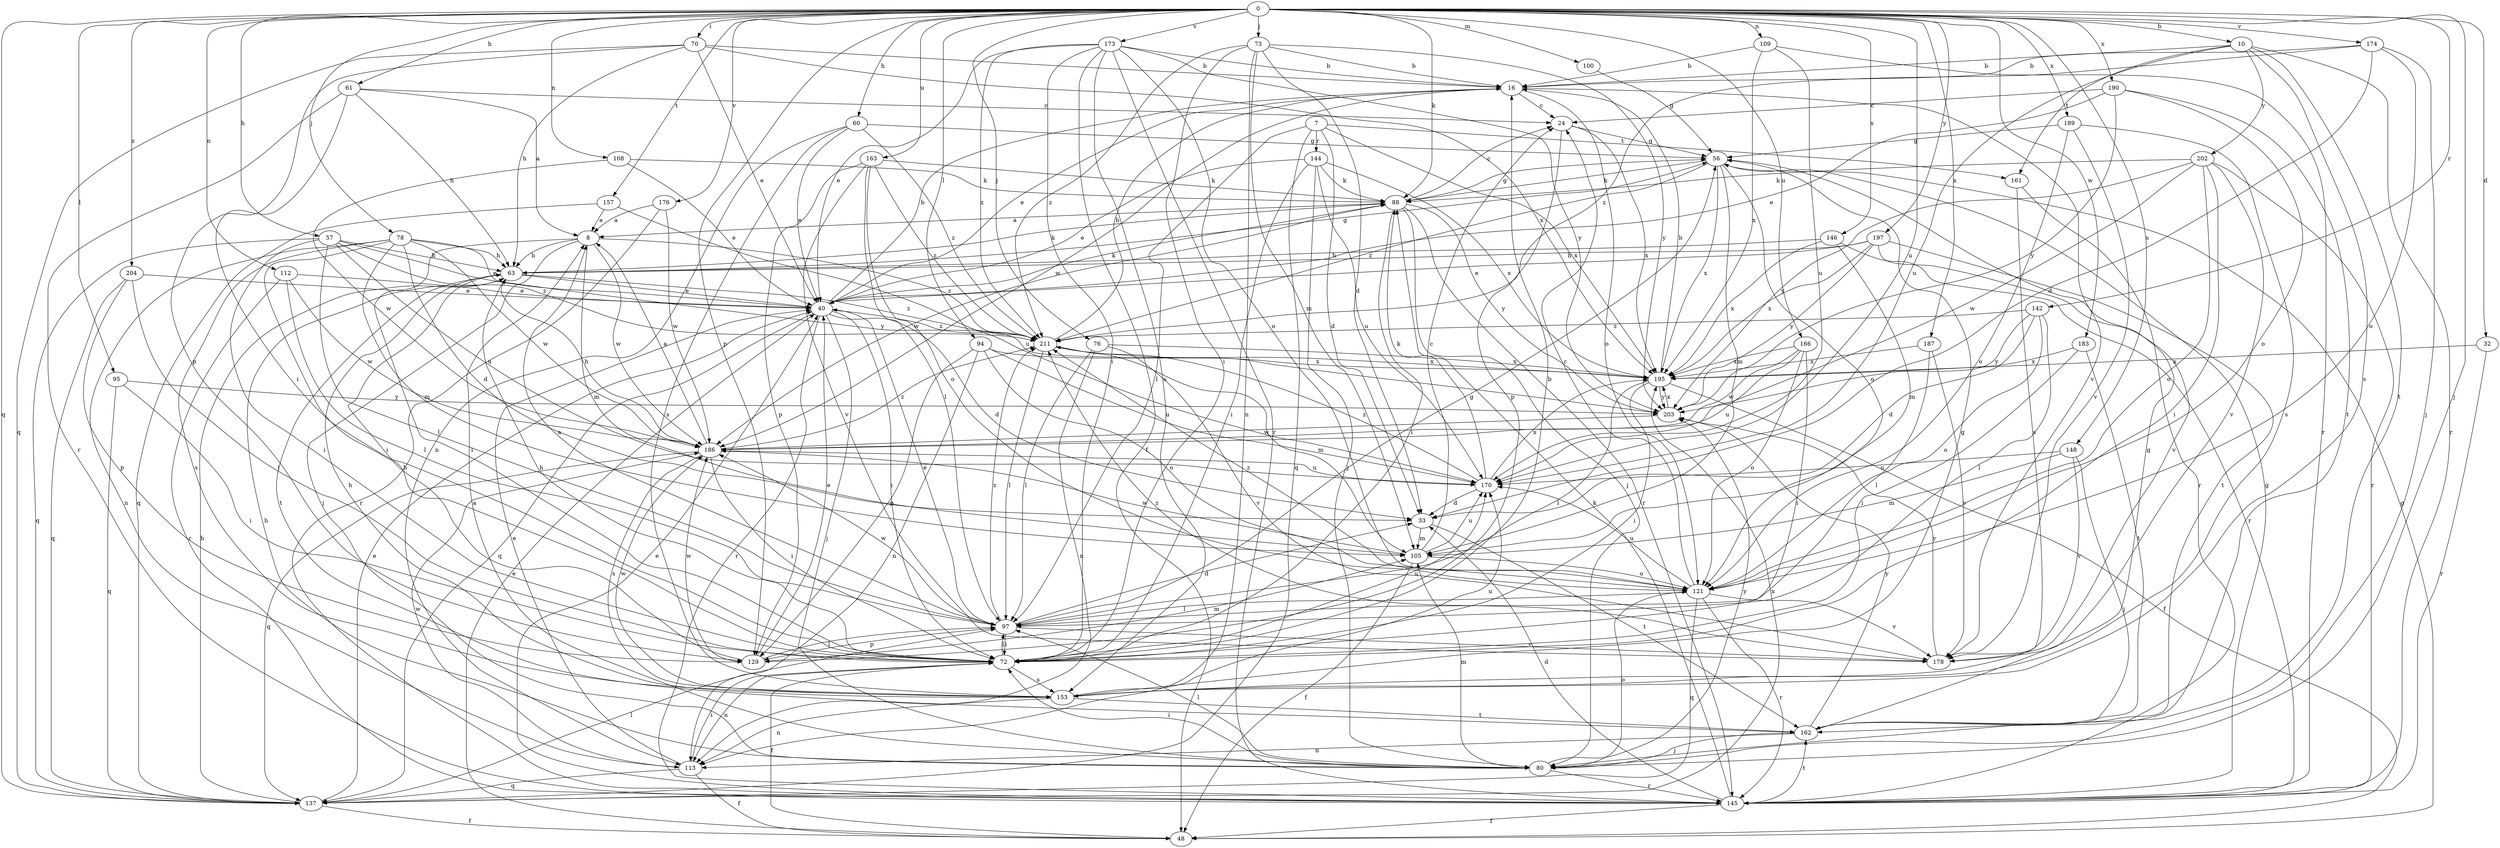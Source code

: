 strict digraph  {
0;
7;
8;
10;
16;
24;
32;
33;
40;
48;
56;
57;
60;
61;
63;
70;
72;
73;
76;
78;
80;
88;
94;
95;
97;
100;
105;
108;
109;
112;
113;
121;
129;
137;
142;
144;
145;
146;
148;
153;
157;
161;
162;
163;
166;
170;
173;
174;
176;
178;
183;
186;
187;
189;
190;
195;
197;
202;
203;
204;
211;
0 -> 10  [label=b];
0 -> 32  [label=d];
0 -> 57  [label=h];
0 -> 60  [label=h];
0 -> 61  [label=h];
0 -> 70  [label=i];
0 -> 73  [label=j];
0 -> 76  [label=j];
0 -> 78  [label=j];
0 -> 80  [label=j];
0 -> 88  [label=k];
0 -> 94  [label=l];
0 -> 95  [label=l];
0 -> 100  [label=m];
0 -> 108  [label=n];
0 -> 109  [label=n];
0 -> 112  [label=n];
0 -> 129  [label=p];
0 -> 137  [label=q];
0 -> 142  [label=r];
0 -> 146  [label=s];
0 -> 148  [label=s];
0 -> 157  [label=t];
0 -> 163  [label=u];
0 -> 166  [label=u];
0 -> 170  [label=u];
0 -> 173  [label=v];
0 -> 174  [label=v];
0 -> 176  [label=v];
0 -> 183  [label=w];
0 -> 187  [label=x];
0 -> 189  [label=x];
0 -> 190  [label=x];
0 -> 197  [label=y];
0 -> 204  [label=z];
7 -> 33  [label=d];
7 -> 97  [label=l];
7 -> 137  [label=q];
7 -> 144  [label=r];
7 -> 161  [label=t];
7 -> 195  [label=x];
8 -> 63  [label=h];
8 -> 72  [label=i];
8 -> 80  [label=j];
8 -> 105  [label=m];
8 -> 186  [label=w];
8 -> 211  [label=z];
10 -> 16  [label=b];
10 -> 145  [label=r];
10 -> 153  [label=s];
10 -> 161  [label=t];
10 -> 162  [label=t];
10 -> 170  [label=u];
10 -> 202  [label=y];
16 -> 24  [label=c];
16 -> 40  [label=e];
16 -> 121  [label=o];
16 -> 178  [label=v];
16 -> 186  [label=w];
24 -> 56  [label=g];
24 -> 129  [label=p];
24 -> 195  [label=x];
32 -> 145  [label=r];
32 -> 195  [label=x];
33 -> 105  [label=m];
33 -> 162  [label=t];
40 -> 16  [label=b];
40 -> 33  [label=d];
40 -> 72  [label=i];
40 -> 80  [label=j];
40 -> 88  [label=k];
40 -> 137  [label=q];
40 -> 145  [label=r];
40 -> 211  [label=z];
48 -> 40  [label=e];
48 -> 56  [label=g];
56 -> 88  [label=k];
56 -> 105  [label=m];
56 -> 121  [label=o];
56 -> 195  [label=x];
56 -> 211  [label=z];
57 -> 40  [label=e];
57 -> 63  [label=h];
57 -> 72  [label=i];
57 -> 97  [label=l];
57 -> 137  [label=q];
57 -> 170  [label=u];
57 -> 211  [label=z];
60 -> 40  [label=e];
60 -> 56  [label=g];
60 -> 113  [label=n];
60 -> 153  [label=s];
60 -> 211  [label=z];
61 -> 8  [label=a];
61 -> 24  [label=c];
61 -> 63  [label=h];
61 -> 72  [label=i];
61 -> 145  [label=r];
63 -> 40  [label=e];
63 -> 56  [label=g];
63 -> 88  [label=k];
63 -> 162  [label=t];
63 -> 211  [label=z];
70 -> 16  [label=b];
70 -> 40  [label=e];
70 -> 63  [label=h];
70 -> 129  [label=p];
70 -> 137  [label=q];
70 -> 195  [label=x];
72 -> 16  [label=b];
72 -> 48  [label=f];
72 -> 63  [label=h];
72 -> 97  [label=l];
72 -> 113  [label=n];
72 -> 153  [label=s];
72 -> 170  [label=u];
73 -> 16  [label=b];
73 -> 33  [label=d];
73 -> 72  [label=i];
73 -> 105  [label=m];
73 -> 113  [label=n];
73 -> 203  [label=y];
73 -> 211  [label=z];
76 -> 97  [label=l];
76 -> 113  [label=n];
76 -> 178  [label=v];
76 -> 195  [label=x];
78 -> 33  [label=d];
78 -> 63  [label=h];
78 -> 72  [label=i];
78 -> 105  [label=m];
78 -> 113  [label=n];
78 -> 153  [label=s];
78 -> 186  [label=w];
78 -> 203  [label=y];
80 -> 8  [label=a];
80 -> 63  [label=h];
80 -> 72  [label=i];
80 -> 97  [label=l];
80 -> 105  [label=m];
80 -> 121  [label=o];
80 -> 145  [label=r];
80 -> 203  [label=y];
88 -> 8  [label=a];
88 -> 24  [label=c];
88 -> 56  [label=g];
88 -> 72  [label=i];
88 -> 80  [label=j];
88 -> 145  [label=r];
88 -> 186  [label=w];
88 -> 203  [label=y];
94 -> 113  [label=n];
94 -> 121  [label=o];
94 -> 129  [label=p];
94 -> 170  [label=u];
94 -> 195  [label=x];
95 -> 72  [label=i];
95 -> 137  [label=q];
95 -> 203  [label=y];
97 -> 8  [label=a];
97 -> 33  [label=d];
97 -> 40  [label=e];
97 -> 56  [label=g];
97 -> 72  [label=i];
97 -> 129  [label=p];
97 -> 178  [label=v];
97 -> 186  [label=w];
97 -> 211  [label=z];
100 -> 56  [label=g];
105 -> 24  [label=c];
105 -> 48  [label=f];
105 -> 121  [label=o];
105 -> 170  [label=u];
105 -> 186  [label=w];
108 -> 40  [label=e];
108 -> 88  [label=k];
108 -> 186  [label=w];
109 -> 16  [label=b];
109 -> 145  [label=r];
109 -> 170  [label=u];
109 -> 195  [label=x];
112 -> 40  [label=e];
112 -> 97  [label=l];
112 -> 145  [label=r];
112 -> 186  [label=w];
113 -> 40  [label=e];
113 -> 48  [label=f];
113 -> 72  [label=i];
113 -> 137  [label=q];
113 -> 186  [label=w];
121 -> 24  [label=c];
121 -> 97  [label=l];
121 -> 137  [label=q];
121 -> 145  [label=r];
121 -> 170  [label=u];
121 -> 178  [label=v];
121 -> 211  [label=z];
129 -> 40  [label=e];
129 -> 63  [label=h];
129 -> 97  [label=l];
129 -> 105  [label=m];
129 -> 186  [label=w];
137 -> 40  [label=e];
137 -> 48  [label=f];
137 -> 63  [label=h];
137 -> 97  [label=l];
137 -> 195  [label=x];
142 -> 33  [label=d];
142 -> 97  [label=l];
142 -> 121  [label=o];
142 -> 203  [label=y];
142 -> 211  [label=z];
144 -> 40  [label=e];
144 -> 72  [label=i];
144 -> 80  [label=j];
144 -> 88  [label=k];
144 -> 170  [label=u];
144 -> 195  [label=x];
145 -> 33  [label=d];
145 -> 40  [label=e];
145 -> 48  [label=f];
145 -> 56  [label=g];
145 -> 88  [label=k];
145 -> 162  [label=t];
146 -> 63  [label=h];
146 -> 105  [label=m];
146 -> 145  [label=r];
146 -> 195  [label=x];
148 -> 80  [label=j];
148 -> 105  [label=m];
148 -> 170  [label=u];
148 -> 178  [label=v];
153 -> 56  [label=g];
153 -> 63  [label=h];
153 -> 113  [label=n];
153 -> 162  [label=t];
153 -> 170  [label=u];
153 -> 186  [label=w];
157 -> 8  [label=a];
157 -> 137  [label=q];
157 -> 170  [label=u];
161 -> 145  [label=r];
161 -> 153  [label=s];
162 -> 56  [label=g];
162 -> 80  [label=j];
162 -> 113  [label=n];
162 -> 203  [label=y];
163 -> 88  [label=k];
163 -> 97  [label=l];
163 -> 121  [label=o];
163 -> 129  [label=p];
163 -> 178  [label=v];
163 -> 211  [label=z];
166 -> 72  [label=i];
166 -> 121  [label=o];
166 -> 170  [label=u];
166 -> 186  [label=w];
166 -> 195  [label=x];
170 -> 33  [label=d];
170 -> 88  [label=k];
170 -> 195  [label=x];
170 -> 211  [label=z];
173 -> 16  [label=b];
173 -> 40  [label=e];
173 -> 48  [label=f];
173 -> 72  [label=i];
173 -> 121  [label=o];
173 -> 145  [label=r];
173 -> 153  [label=s];
173 -> 203  [label=y];
173 -> 211  [label=z];
174 -> 16  [label=b];
174 -> 33  [label=d];
174 -> 80  [label=j];
174 -> 121  [label=o];
174 -> 211  [label=z];
176 -> 8  [label=a];
176 -> 145  [label=r];
176 -> 186  [label=w];
178 -> 203  [label=y];
178 -> 211  [label=z];
183 -> 72  [label=i];
183 -> 162  [label=t];
183 -> 195  [label=x];
186 -> 8  [label=a];
186 -> 63  [label=h];
186 -> 72  [label=i];
186 -> 137  [label=q];
186 -> 153  [label=s];
186 -> 170  [label=u];
186 -> 211  [label=z];
187 -> 97  [label=l];
187 -> 178  [label=v];
187 -> 195  [label=x];
189 -> 56  [label=g];
189 -> 121  [label=o];
189 -> 153  [label=s];
189 -> 178  [label=v];
190 -> 24  [label=c];
190 -> 40  [label=e];
190 -> 121  [label=o];
190 -> 162  [label=t];
190 -> 203  [label=y];
195 -> 16  [label=b];
195 -> 48  [label=f];
195 -> 72  [label=i];
195 -> 97  [label=l];
195 -> 203  [label=y];
197 -> 40  [label=e];
197 -> 63  [label=h];
197 -> 162  [label=t];
197 -> 178  [label=v];
197 -> 195  [label=x];
197 -> 203  [label=y];
202 -> 72  [label=i];
202 -> 88  [label=k];
202 -> 121  [label=o];
202 -> 145  [label=r];
202 -> 178  [label=v];
202 -> 186  [label=w];
202 -> 203  [label=y];
203 -> 186  [label=w];
203 -> 195  [label=x];
204 -> 40  [label=e];
204 -> 72  [label=i];
204 -> 129  [label=p];
204 -> 137  [label=q];
211 -> 16  [label=b];
211 -> 97  [label=l];
211 -> 105  [label=m];
211 -> 195  [label=x];
}
